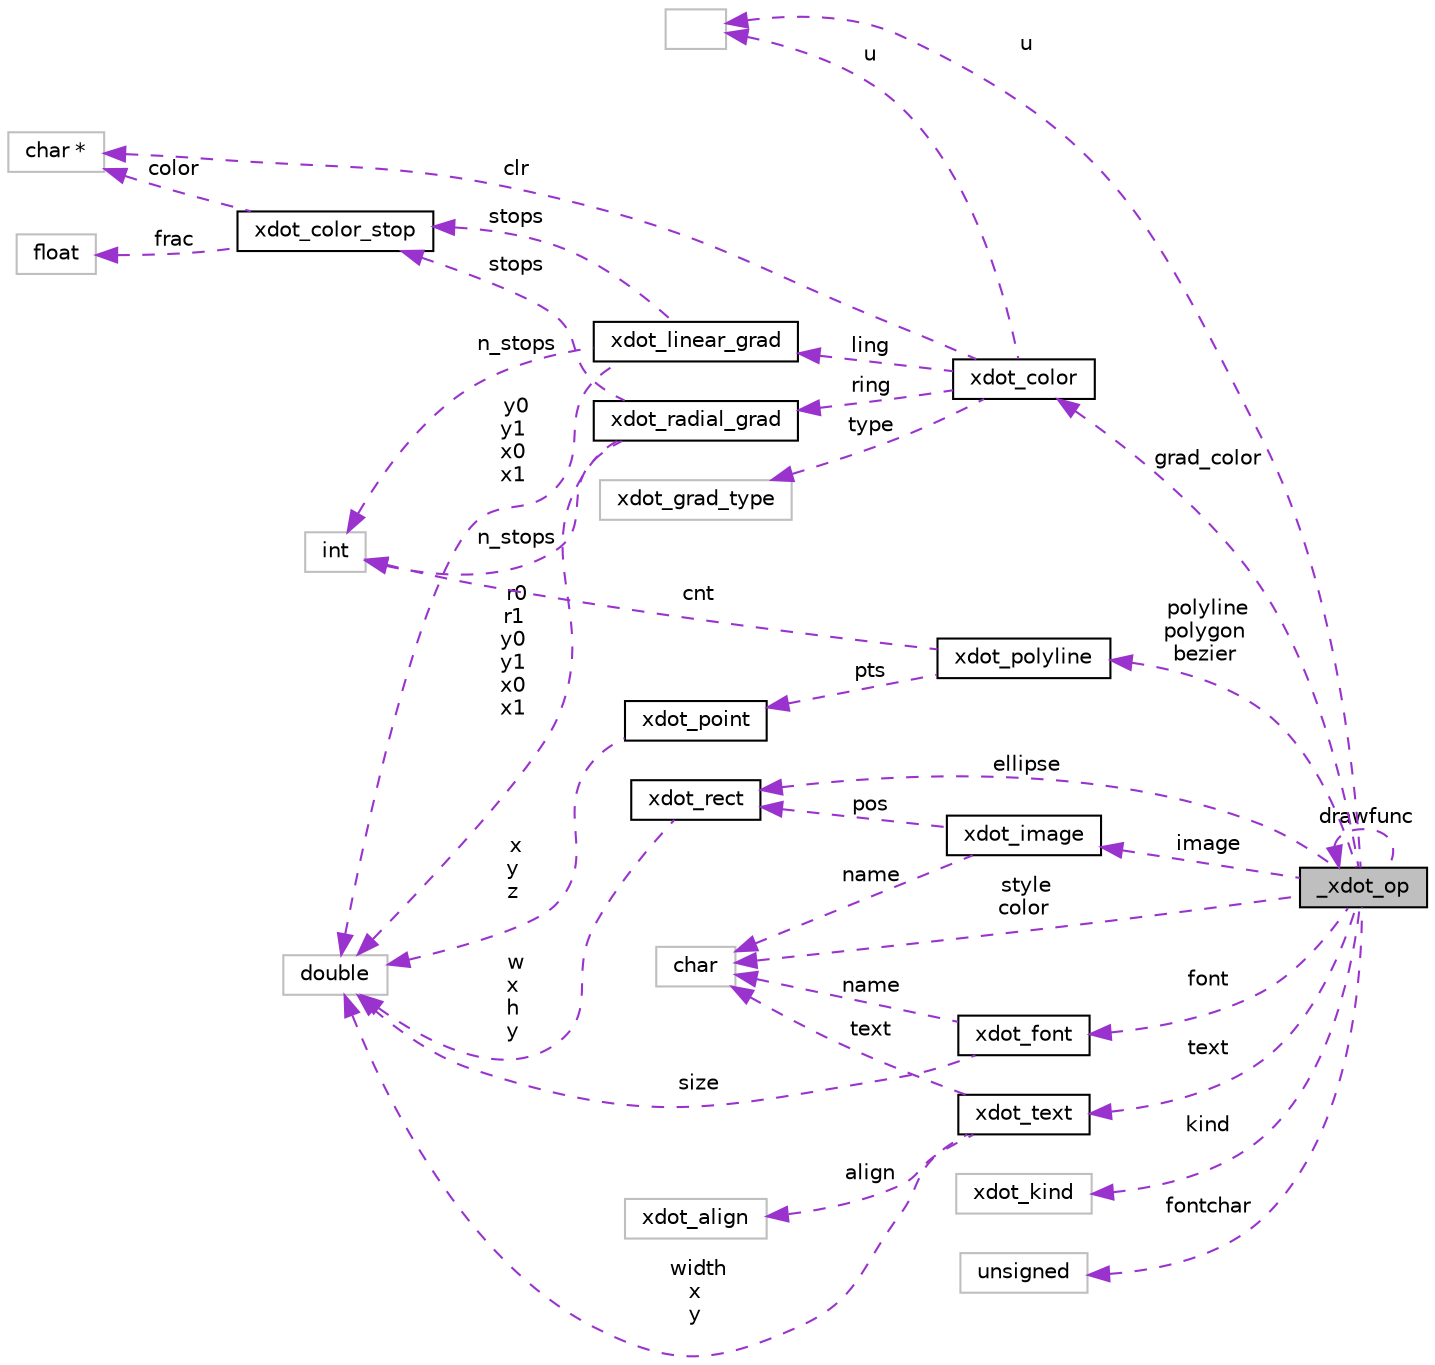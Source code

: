 digraph "_xdot_op"
{
  bgcolor="transparent";
  edge [fontname="Helvetica",fontsize="10",labelfontname="Helvetica",labelfontsize="10"];
  node [fontname="Helvetica",fontsize="10",shape=record];
  rankdir="LR";
  Node1 [label="_xdot_op",height=0.2,width=0.4,color="black", fillcolor="grey75", style="filled", fontcolor="black"];
  Node1 -> Node1 [dir="back",color="darkorchid3",fontsize="10",style="dashed",label=" drawfunc" ,fontname="Helvetica"];
  Node2 -> Node1 [dir="back",color="darkorchid3",fontsize="10",style="dashed",label=" u" ,fontname="Helvetica"];
  Node2 [label="",height=0.2,width=0.4,color="grey75"];
  Node3 -> Node1 [dir="back",color="darkorchid3",fontsize="10",style="dashed",label=" grad_color" ,fontname="Helvetica"];
  Node3 [label="xdot_color",height=0.2,width=0.4,color="black",URL="$structxdot__color.html"];
  Node4 -> Node3 [dir="back",color="darkorchid3",fontsize="10",style="dashed",label=" ling" ,fontname="Helvetica"];
  Node4 [label="xdot_linear_grad",height=0.2,width=0.4,color="black",URL="$structxdot__linear__grad.html"];
  Node5 -> Node4 [dir="back",color="darkorchid3",fontsize="10",style="dashed",label=" y0\ny1\nx0\nx1" ,fontname="Helvetica"];
  Node5 [label="double",height=0.2,width=0.4,color="grey75"];
  Node6 -> Node4 [dir="back",color="darkorchid3",fontsize="10",style="dashed",label=" n_stops" ,fontname="Helvetica"];
  Node6 [label="int",height=0.2,width=0.4,color="grey75"];
  Node7 -> Node4 [dir="back",color="darkorchid3",fontsize="10",style="dashed",label=" stops" ,fontname="Helvetica"];
  Node7 [label="xdot_color_stop",height=0.2,width=0.4,color="black",URL="$structxdot__color__stop.html"];
  Node8 -> Node7 [dir="back",color="darkorchid3",fontsize="10",style="dashed",label=" frac" ,fontname="Helvetica"];
  Node8 [label="float",height=0.2,width=0.4,color="grey75"];
  Node9 -> Node7 [dir="back",color="darkorchid3",fontsize="10",style="dashed",label=" color" ,fontname="Helvetica"];
  Node9 [label="char *",height=0.2,width=0.4,color="grey75"];
  Node10 -> Node3 [dir="back",color="darkorchid3",fontsize="10",style="dashed",label=" type" ,fontname="Helvetica"];
  Node10 [label="xdot_grad_type",height=0.2,width=0.4,color="grey75"];
  Node11 -> Node3 [dir="back",color="darkorchid3",fontsize="10",style="dashed",label=" ring" ,fontname="Helvetica"];
  Node11 [label="xdot_radial_grad",height=0.2,width=0.4,color="black",URL="$structxdot__radial__grad.html"];
  Node5 -> Node11 [dir="back",color="darkorchid3",fontsize="10",style="dashed",label=" r0\nr1\ny0\ny1\nx0\nx1" ,fontname="Helvetica"];
  Node6 -> Node11 [dir="back",color="darkorchid3",fontsize="10",style="dashed",label=" n_stops" ,fontname="Helvetica"];
  Node7 -> Node11 [dir="back",color="darkorchid3",fontsize="10",style="dashed",label=" stops" ,fontname="Helvetica"];
  Node2 -> Node3 [dir="back",color="darkorchid3",fontsize="10",style="dashed",label=" u" ,fontname="Helvetica"];
  Node9 -> Node3 [dir="back",color="darkorchid3",fontsize="10",style="dashed",label=" clr" ,fontname="Helvetica"];
  Node12 -> Node1 [dir="back",color="darkorchid3",fontsize="10",style="dashed",label=" kind" ,fontname="Helvetica"];
  Node12 [label="xdot_kind",height=0.2,width=0.4,color="grey75"];
  Node13 -> Node1 [dir="back",color="darkorchid3",fontsize="10",style="dashed",label=" style\ncolor" ,fontname="Helvetica"];
  Node13 [label="char",height=0.2,width=0.4,color="grey75"];
  Node14 -> Node1 [dir="back",color="darkorchid3",fontsize="10",style="dashed",label=" image" ,fontname="Helvetica"];
  Node14 [label="xdot_image",height=0.2,width=0.4,color="black",URL="$structxdot__image.html"];
  Node13 -> Node14 [dir="back",color="darkorchid3",fontsize="10",style="dashed",label=" name" ,fontname="Helvetica"];
  Node15 -> Node14 [dir="back",color="darkorchid3",fontsize="10",style="dashed",label=" pos" ,fontname="Helvetica"];
  Node15 [label="xdot_rect",height=0.2,width=0.4,color="black",URL="$structxdot__rect.html"];
  Node5 -> Node15 [dir="back",color="darkorchid3",fontsize="10",style="dashed",label=" w\nx\nh\ny" ,fontname="Helvetica"];
  Node16 -> Node1 [dir="back",color="darkorchid3",fontsize="10",style="dashed",label=" font" ,fontname="Helvetica"];
  Node16 [label="xdot_font",height=0.2,width=0.4,color="black",URL="$structxdot__font.html"];
  Node5 -> Node16 [dir="back",color="darkorchid3",fontsize="10",style="dashed",label=" size" ,fontname="Helvetica"];
  Node13 -> Node16 [dir="back",color="darkorchid3",fontsize="10",style="dashed",label=" name" ,fontname="Helvetica"];
  Node17 -> Node1 [dir="back",color="darkorchid3",fontsize="10",style="dashed",label=" text" ,fontname="Helvetica"];
  Node17 [label="xdot_text",height=0.2,width=0.4,color="black",URL="$structxdot__text.html"];
  Node18 -> Node17 [dir="back",color="darkorchid3",fontsize="10",style="dashed",label=" align" ,fontname="Helvetica"];
  Node18 [label="xdot_align",height=0.2,width=0.4,color="grey75"];
  Node5 -> Node17 [dir="back",color="darkorchid3",fontsize="10",style="dashed",label=" width\nx\ny" ,fontname="Helvetica"];
  Node13 -> Node17 [dir="back",color="darkorchid3",fontsize="10",style="dashed",label=" text" ,fontname="Helvetica"];
  Node15 -> Node1 [dir="back",color="darkorchid3",fontsize="10",style="dashed",label=" ellipse" ,fontname="Helvetica"];
  Node19 -> Node1 [dir="back",color="darkorchid3",fontsize="10",style="dashed",label=" fontchar" ,fontname="Helvetica"];
  Node19 [label="unsigned",height=0.2,width=0.4,color="grey75"];
  Node20 -> Node1 [dir="back",color="darkorchid3",fontsize="10",style="dashed",label=" polyline\npolygon\nbezier" ,fontname="Helvetica"];
  Node20 [label="xdot_polyline",height=0.2,width=0.4,color="black",URL="$structxdot__polyline.html"];
  Node21 -> Node20 [dir="back",color="darkorchid3",fontsize="10",style="dashed",label=" pts" ,fontname="Helvetica"];
  Node21 [label="xdot_point",height=0.2,width=0.4,color="black",URL="$structxdot__point.html"];
  Node5 -> Node21 [dir="back",color="darkorchid3",fontsize="10",style="dashed",label=" x\ny\nz" ,fontname="Helvetica"];
  Node6 -> Node20 [dir="back",color="darkorchid3",fontsize="10",style="dashed",label=" cnt" ,fontname="Helvetica"];
}
